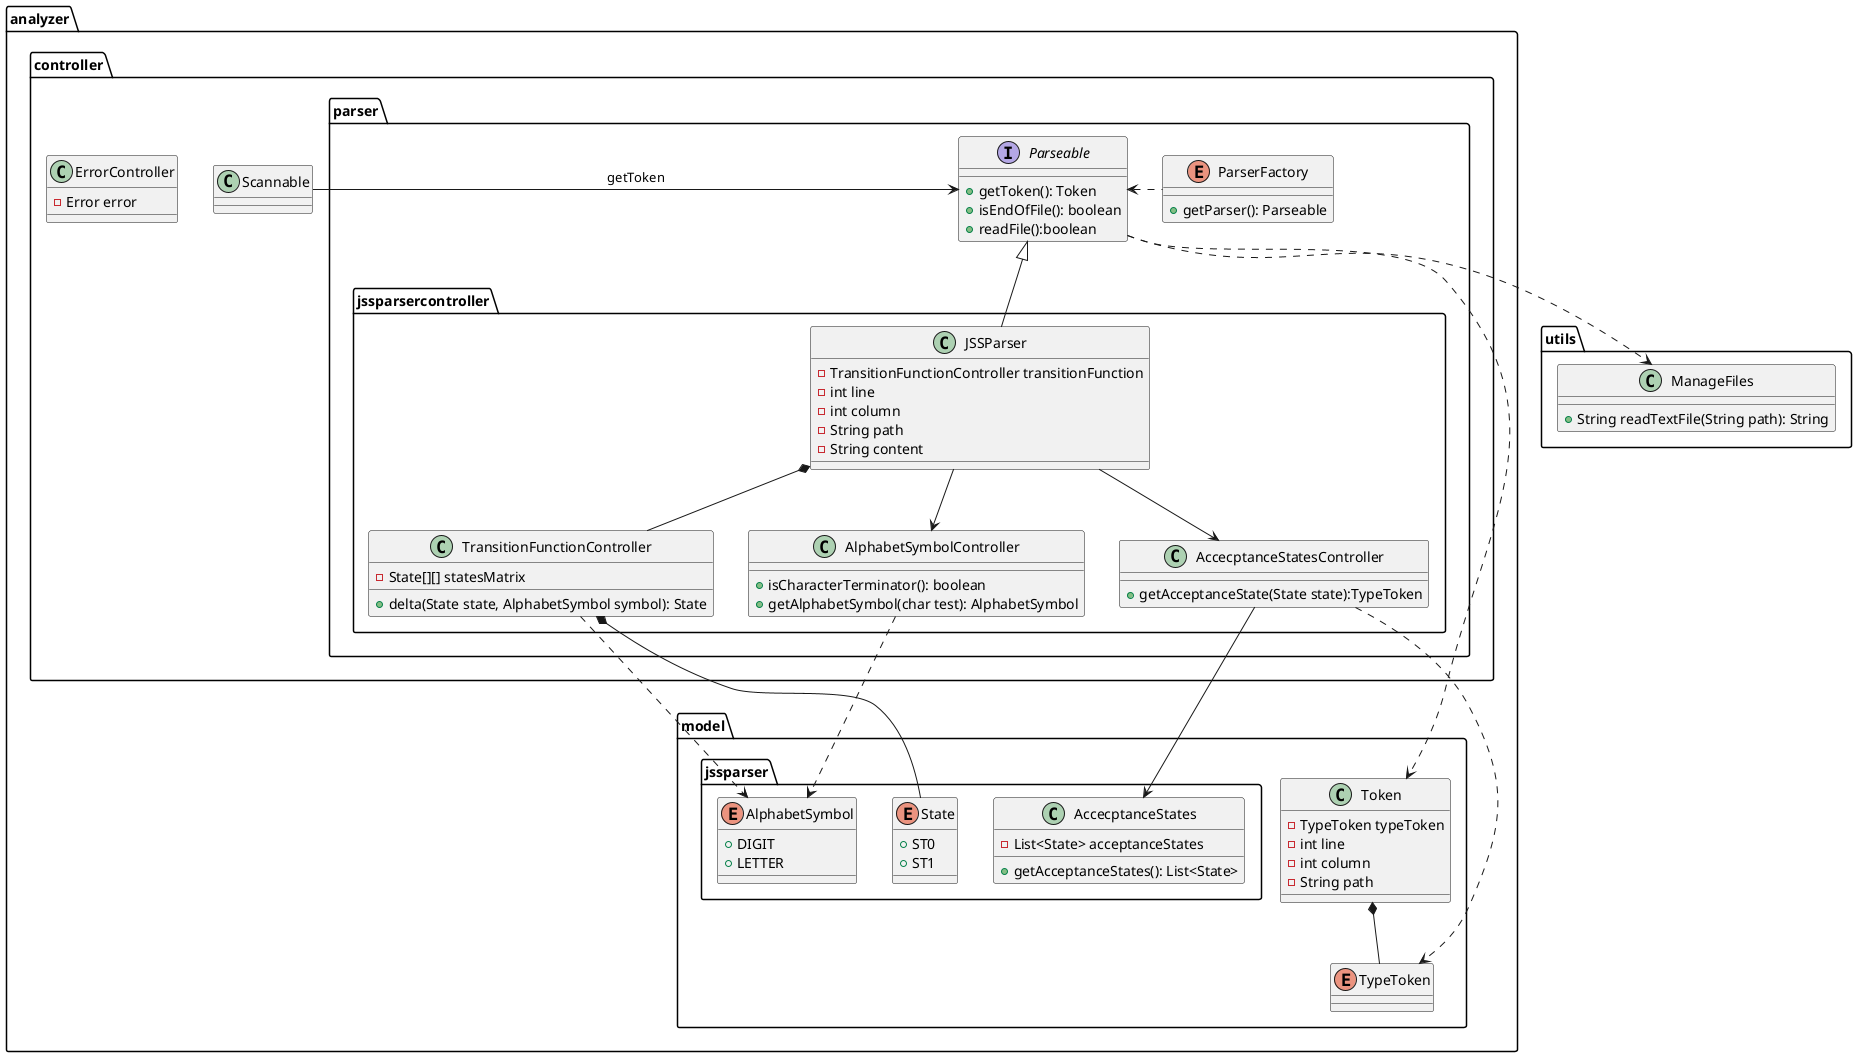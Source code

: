 @startuml parserclassdiagram



package analyzer{

    package controller{

    
        class ErrorController{
            -Error error

        } 


    
        package parser{

            enum ParserFactory{
                +getParser(): Parseable
            }

            interface Parseable{
                +getToken(): Token
                +isEndOfFile(): boolean
                +readFile():boolean
            }

            package jssparsercontroller{
                class JSSParser{
                    -TransitionFunctionController transitionFunction
                    -int line
                    -int column
                    -String path
                    -String content
                }

                class AccecptanceStatesController{
                    +getAcceptanceState(State state):TypeToken
                }

                class TransitionFunctionController{
                    -State[][] statesMatrix
                    +delta(State state, AlphabetSymbol symbol): State
                }

                class AlphabetSymbolController{
                    +isCharacterTerminator(): boolean
                    +getAlphabetSymbol(char test): AlphabetSymbol
                }

                JSSParser *-- TransitionFunctionController
                JSSParser --> AccecptanceStatesController
                JSSParser --> AlphabetSymbolController

            }

            
            ParserFactory .left.> Parseable

            JSSParser -up-|> Parseable
            

        }



        

        
        Scannable -right-> Parseable: getToken

    }


    package model{


        class Token{
            -TypeToken typeToken
            -int line
            -int column 
            -String path
        }

        enum TypeToken{

        }

        package jssparser{
            enum State{
                +ST0
                +ST1
            }

            class AccecptanceStates{
                -List<State> acceptanceStates
                +getAcceptanceStates(): List<State>
            }

            

            enum AlphabetSymbol{
                +DIGIT
                +LETTER
            }
        }

        Token *-- TypeToken

    }

    

    

    Parseable ..> Token
    AccecptanceStatesController --> AccecptanceStates
    AccecptanceStatesController ..> TypeToken
    TransitionFunctionController *-- State
    TransitionFunctionController ..> AlphabetSymbol
    AlphabetSymbolController ..> AlphabetSymbol
}

package utils{
        class ManageFiles{
            +String readTextFile(String path): String
        }
    }


Parseable ..> ManageFiles

@enduml